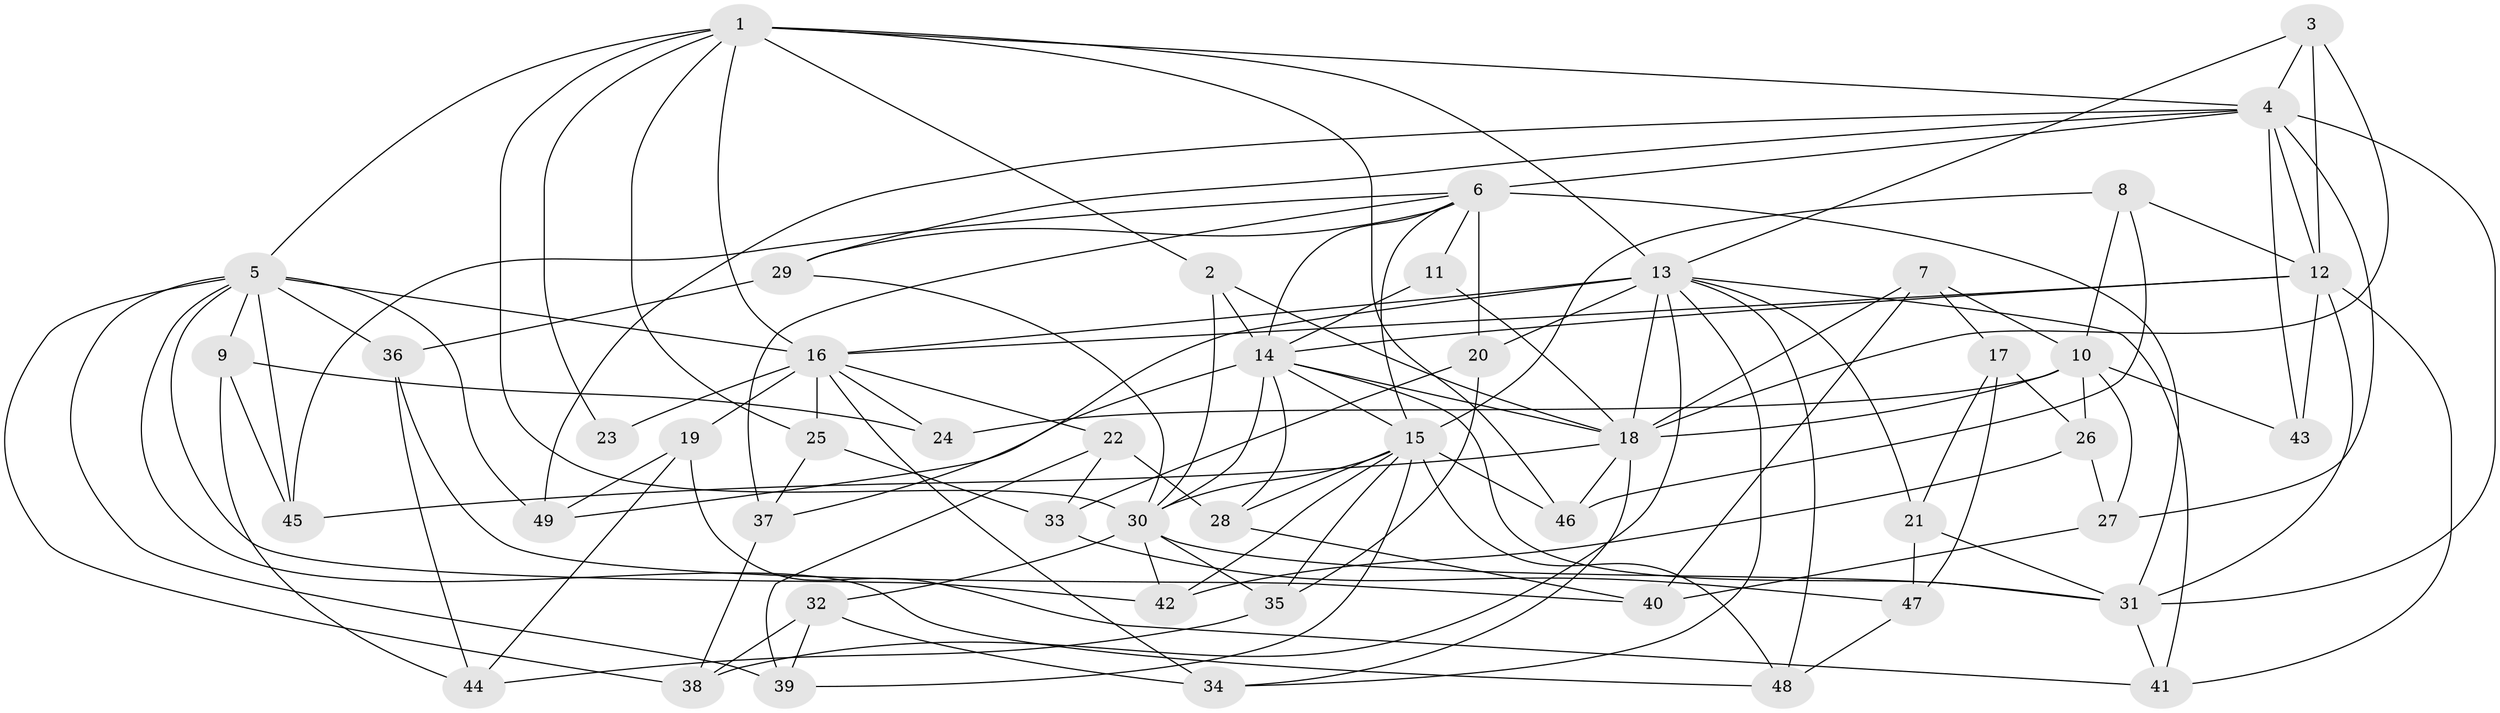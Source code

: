 // original degree distribution, {4: 1.0}
// Generated by graph-tools (version 1.1) at 2025/38/03/09/25 02:38:15]
// undirected, 49 vertices, 129 edges
graph export_dot {
graph [start="1"]
  node [color=gray90,style=filled];
  1;
  2;
  3;
  4;
  5;
  6;
  7;
  8;
  9;
  10;
  11;
  12;
  13;
  14;
  15;
  16;
  17;
  18;
  19;
  20;
  21;
  22;
  23;
  24;
  25;
  26;
  27;
  28;
  29;
  30;
  31;
  32;
  33;
  34;
  35;
  36;
  37;
  38;
  39;
  40;
  41;
  42;
  43;
  44;
  45;
  46;
  47;
  48;
  49;
  1 -- 2 [weight=1.0];
  1 -- 4 [weight=1.0];
  1 -- 5 [weight=1.0];
  1 -- 13 [weight=2.0];
  1 -- 16 [weight=1.0];
  1 -- 23 [weight=1.0];
  1 -- 25 [weight=1.0];
  1 -- 30 [weight=1.0];
  1 -- 46 [weight=1.0];
  2 -- 14 [weight=1.0];
  2 -- 18 [weight=1.0];
  2 -- 30 [weight=1.0];
  3 -- 4 [weight=1.0];
  3 -- 12 [weight=1.0];
  3 -- 13 [weight=1.0];
  3 -- 18 [weight=1.0];
  4 -- 6 [weight=2.0];
  4 -- 12 [weight=1.0];
  4 -- 27 [weight=1.0];
  4 -- 29 [weight=1.0];
  4 -- 31 [weight=3.0];
  4 -- 43 [weight=1.0];
  4 -- 49 [weight=1.0];
  5 -- 9 [weight=1.0];
  5 -- 16 [weight=1.0];
  5 -- 36 [weight=1.0];
  5 -- 38 [weight=1.0];
  5 -- 39 [weight=1.0];
  5 -- 42 [weight=1.0];
  5 -- 45 [weight=1.0];
  5 -- 48 [weight=1.0];
  5 -- 49 [weight=1.0];
  6 -- 11 [weight=1.0];
  6 -- 14 [weight=1.0];
  6 -- 15 [weight=1.0];
  6 -- 20 [weight=1.0];
  6 -- 29 [weight=1.0];
  6 -- 31 [weight=1.0];
  6 -- 37 [weight=1.0];
  6 -- 45 [weight=1.0];
  7 -- 10 [weight=1.0];
  7 -- 17 [weight=1.0];
  7 -- 18 [weight=1.0];
  7 -- 40 [weight=1.0];
  8 -- 10 [weight=1.0];
  8 -- 12 [weight=1.0];
  8 -- 15 [weight=1.0];
  8 -- 46 [weight=1.0];
  9 -- 24 [weight=1.0];
  9 -- 44 [weight=1.0];
  9 -- 45 [weight=1.0];
  10 -- 18 [weight=2.0];
  10 -- 24 [weight=2.0];
  10 -- 26 [weight=1.0];
  10 -- 27 [weight=1.0];
  10 -- 43 [weight=2.0];
  11 -- 14 [weight=2.0];
  11 -- 18 [weight=1.0];
  12 -- 14 [weight=1.0];
  12 -- 16 [weight=1.0];
  12 -- 31 [weight=1.0];
  12 -- 41 [weight=1.0];
  12 -- 43 [weight=1.0];
  13 -- 16 [weight=1.0];
  13 -- 18 [weight=1.0];
  13 -- 20 [weight=1.0];
  13 -- 21 [weight=1.0];
  13 -- 34 [weight=1.0];
  13 -- 37 [weight=1.0];
  13 -- 38 [weight=1.0];
  13 -- 41 [weight=1.0];
  13 -- 48 [weight=1.0];
  14 -- 15 [weight=1.0];
  14 -- 18 [weight=2.0];
  14 -- 28 [weight=1.0];
  14 -- 30 [weight=1.0];
  14 -- 31 [weight=1.0];
  14 -- 49 [weight=1.0];
  15 -- 28 [weight=1.0];
  15 -- 30 [weight=1.0];
  15 -- 35 [weight=1.0];
  15 -- 39 [weight=1.0];
  15 -- 42 [weight=1.0];
  15 -- 46 [weight=1.0];
  15 -- 48 [weight=1.0];
  16 -- 19 [weight=1.0];
  16 -- 22 [weight=1.0];
  16 -- 23 [weight=3.0];
  16 -- 24 [weight=1.0];
  16 -- 25 [weight=1.0];
  16 -- 34 [weight=1.0];
  17 -- 21 [weight=1.0];
  17 -- 26 [weight=1.0];
  17 -- 47 [weight=1.0];
  18 -- 34 [weight=1.0];
  18 -- 45 [weight=1.0];
  18 -- 46 [weight=1.0];
  19 -- 41 [weight=1.0];
  19 -- 44 [weight=1.0];
  19 -- 49 [weight=1.0];
  20 -- 33 [weight=1.0];
  20 -- 35 [weight=1.0];
  21 -- 31 [weight=1.0];
  21 -- 47 [weight=1.0];
  22 -- 28 [weight=1.0];
  22 -- 33 [weight=1.0];
  22 -- 39 [weight=1.0];
  25 -- 33 [weight=1.0];
  25 -- 37 [weight=1.0];
  26 -- 27 [weight=1.0];
  26 -- 42 [weight=1.0];
  27 -- 40 [weight=1.0];
  28 -- 40 [weight=1.0];
  29 -- 30 [weight=1.0];
  29 -- 36 [weight=1.0];
  30 -- 31 [weight=2.0];
  30 -- 32 [weight=1.0];
  30 -- 35 [weight=1.0];
  30 -- 42 [weight=1.0];
  31 -- 41 [weight=1.0];
  32 -- 34 [weight=1.0];
  32 -- 38 [weight=1.0];
  32 -- 39 [weight=1.0];
  33 -- 47 [weight=1.0];
  35 -- 44 [weight=1.0];
  36 -- 40 [weight=1.0];
  36 -- 44 [weight=1.0];
  37 -- 38 [weight=1.0];
  47 -- 48 [weight=1.0];
}
